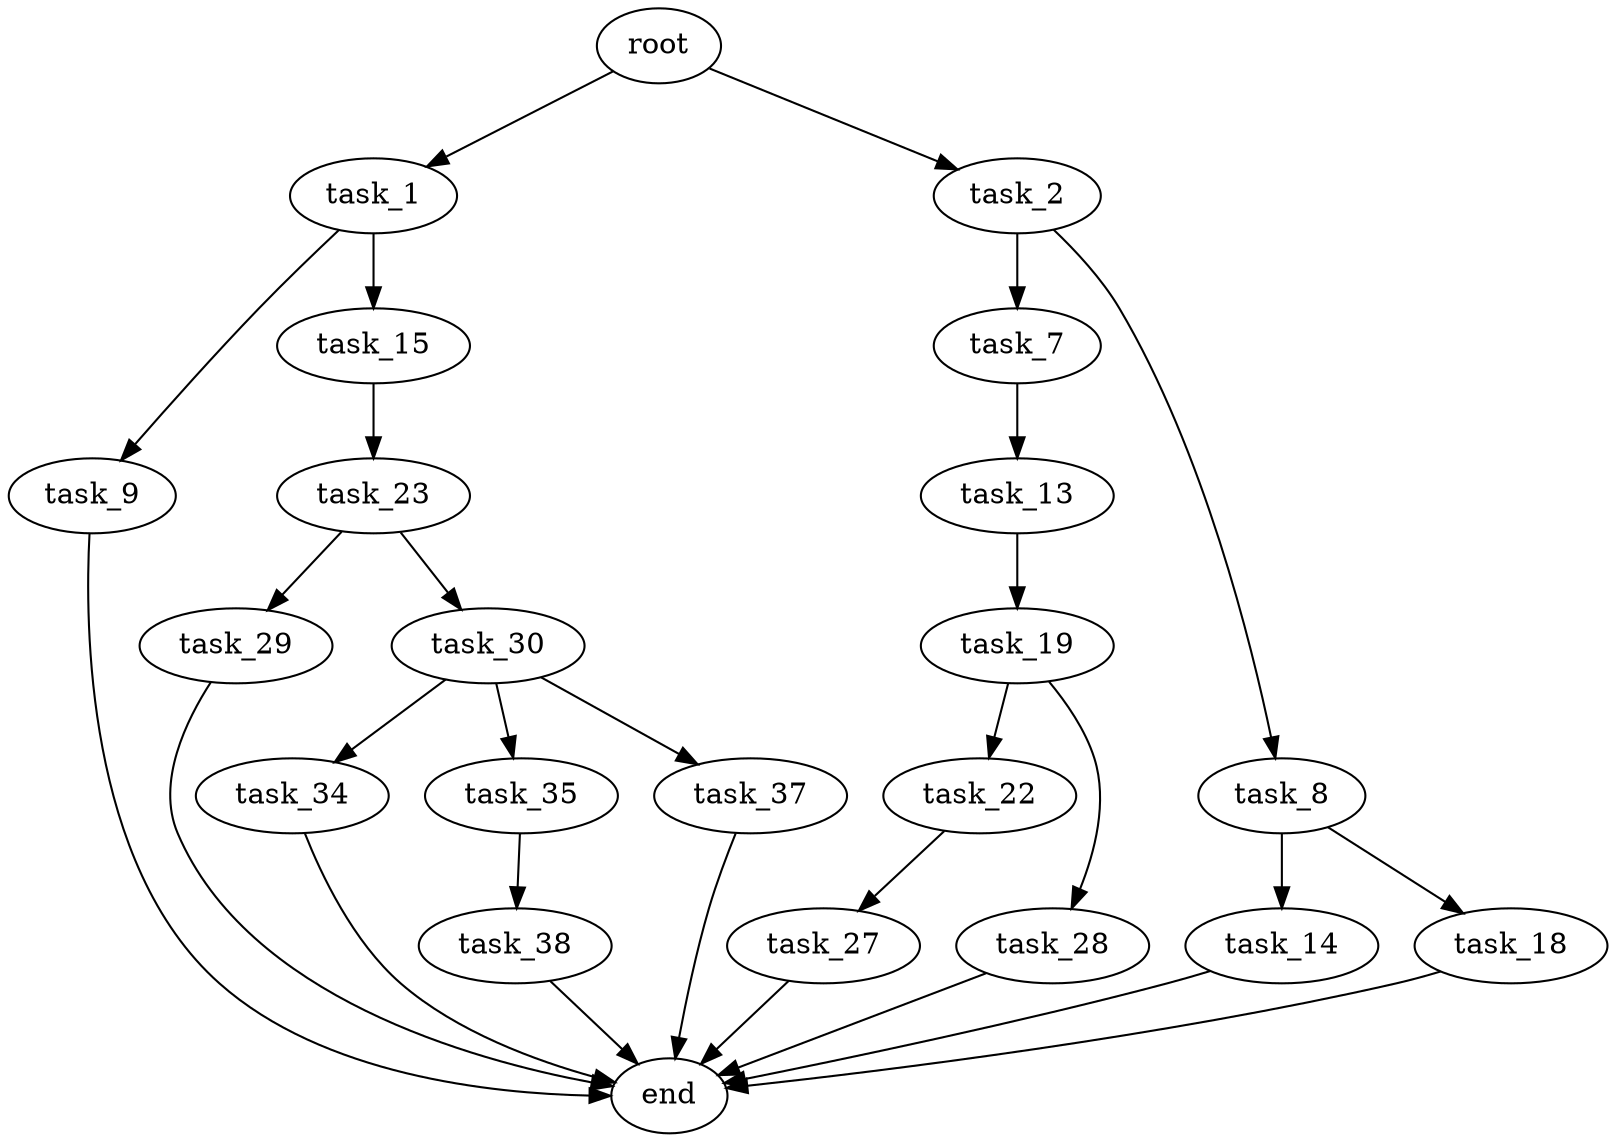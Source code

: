 digraph G {
  root [size="0.000000"];
  task_1 [size="231928233984.000000"];
  task_2 [size="4838526680.000000"];
  task_7 [size="3235453481.000000"];
  task_8 [size="5480745236.000000"];
  task_9 [size="782757789696.000000"];
  task_13 [size="68719476736.000000"];
  task_14 [size="25380993028.000000"];
  task_15 [size="21200115961.000000"];
  task_18 [size="1073741824000.000000"];
  task_19 [size="178849868672.000000"];
  task_22 [size="368293445632.000000"];
  task_23 [size="68719476736.000000"];
  task_27 [size="607580424046.000000"];
  task_28 [size="1768524950.000000"];
  task_29 [size="549755813888.000000"];
  task_30 [size="25147998493.000000"];
  task_34 [size="245916101778.000000"];
  task_35 [size="13966884844.000000"];
  task_37 [size="782757789696.000000"];
  task_38 [size="7545706970.000000"];
  end [size="0.000000"];

  root -> task_1 [size="1.000000"];
  root -> task_2 [size="1.000000"];
  task_1 -> task_9 [size="301989888.000000"];
  task_1 -> task_15 [size="301989888.000000"];
  task_2 -> task_7 [size="134217728.000000"];
  task_2 -> task_8 [size="134217728.000000"];
  task_7 -> task_13 [size="75497472.000000"];
  task_8 -> task_14 [size="134217728.000000"];
  task_8 -> task_18 [size="134217728.000000"];
  task_9 -> end [size="1.000000"];
  task_13 -> task_19 [size="134217728.000000"];
  task_14 -> end [size="1.000000"];
  task_15 -> task_23 [size="838860800.000000"];
  task_18 -> end [size="1.000000"];
  task_19 -> task_22 [size="411041792.000000"];
  task_19 -> task_28 [size="411041792.000000"];
  task_22 -> task_27 [size="411041792.000000"];
  task_23 -> task_29 [size="134217728.000000"];
  task_23 -> task_30 [size="134217728.000000"];
  task_27 -> end [size="1.000000"];
  task_28 -> end [size="1.000000"];
  task_29 -> end [size="1.000000"];
  task_30 -> task_34 [size="679477248.000000"];
  task_30 -> task_35 [size="679477248.000000"];
  task_30 -> task_37 [size="679477248.000000"];
  task_34 -> end [size="1.000000"];
  task_35 -> task_38 [size="301989888.000000"];
  task_37 -> end [size="1.000000"];
  task_38 -> end [size="1.000000"];
}
